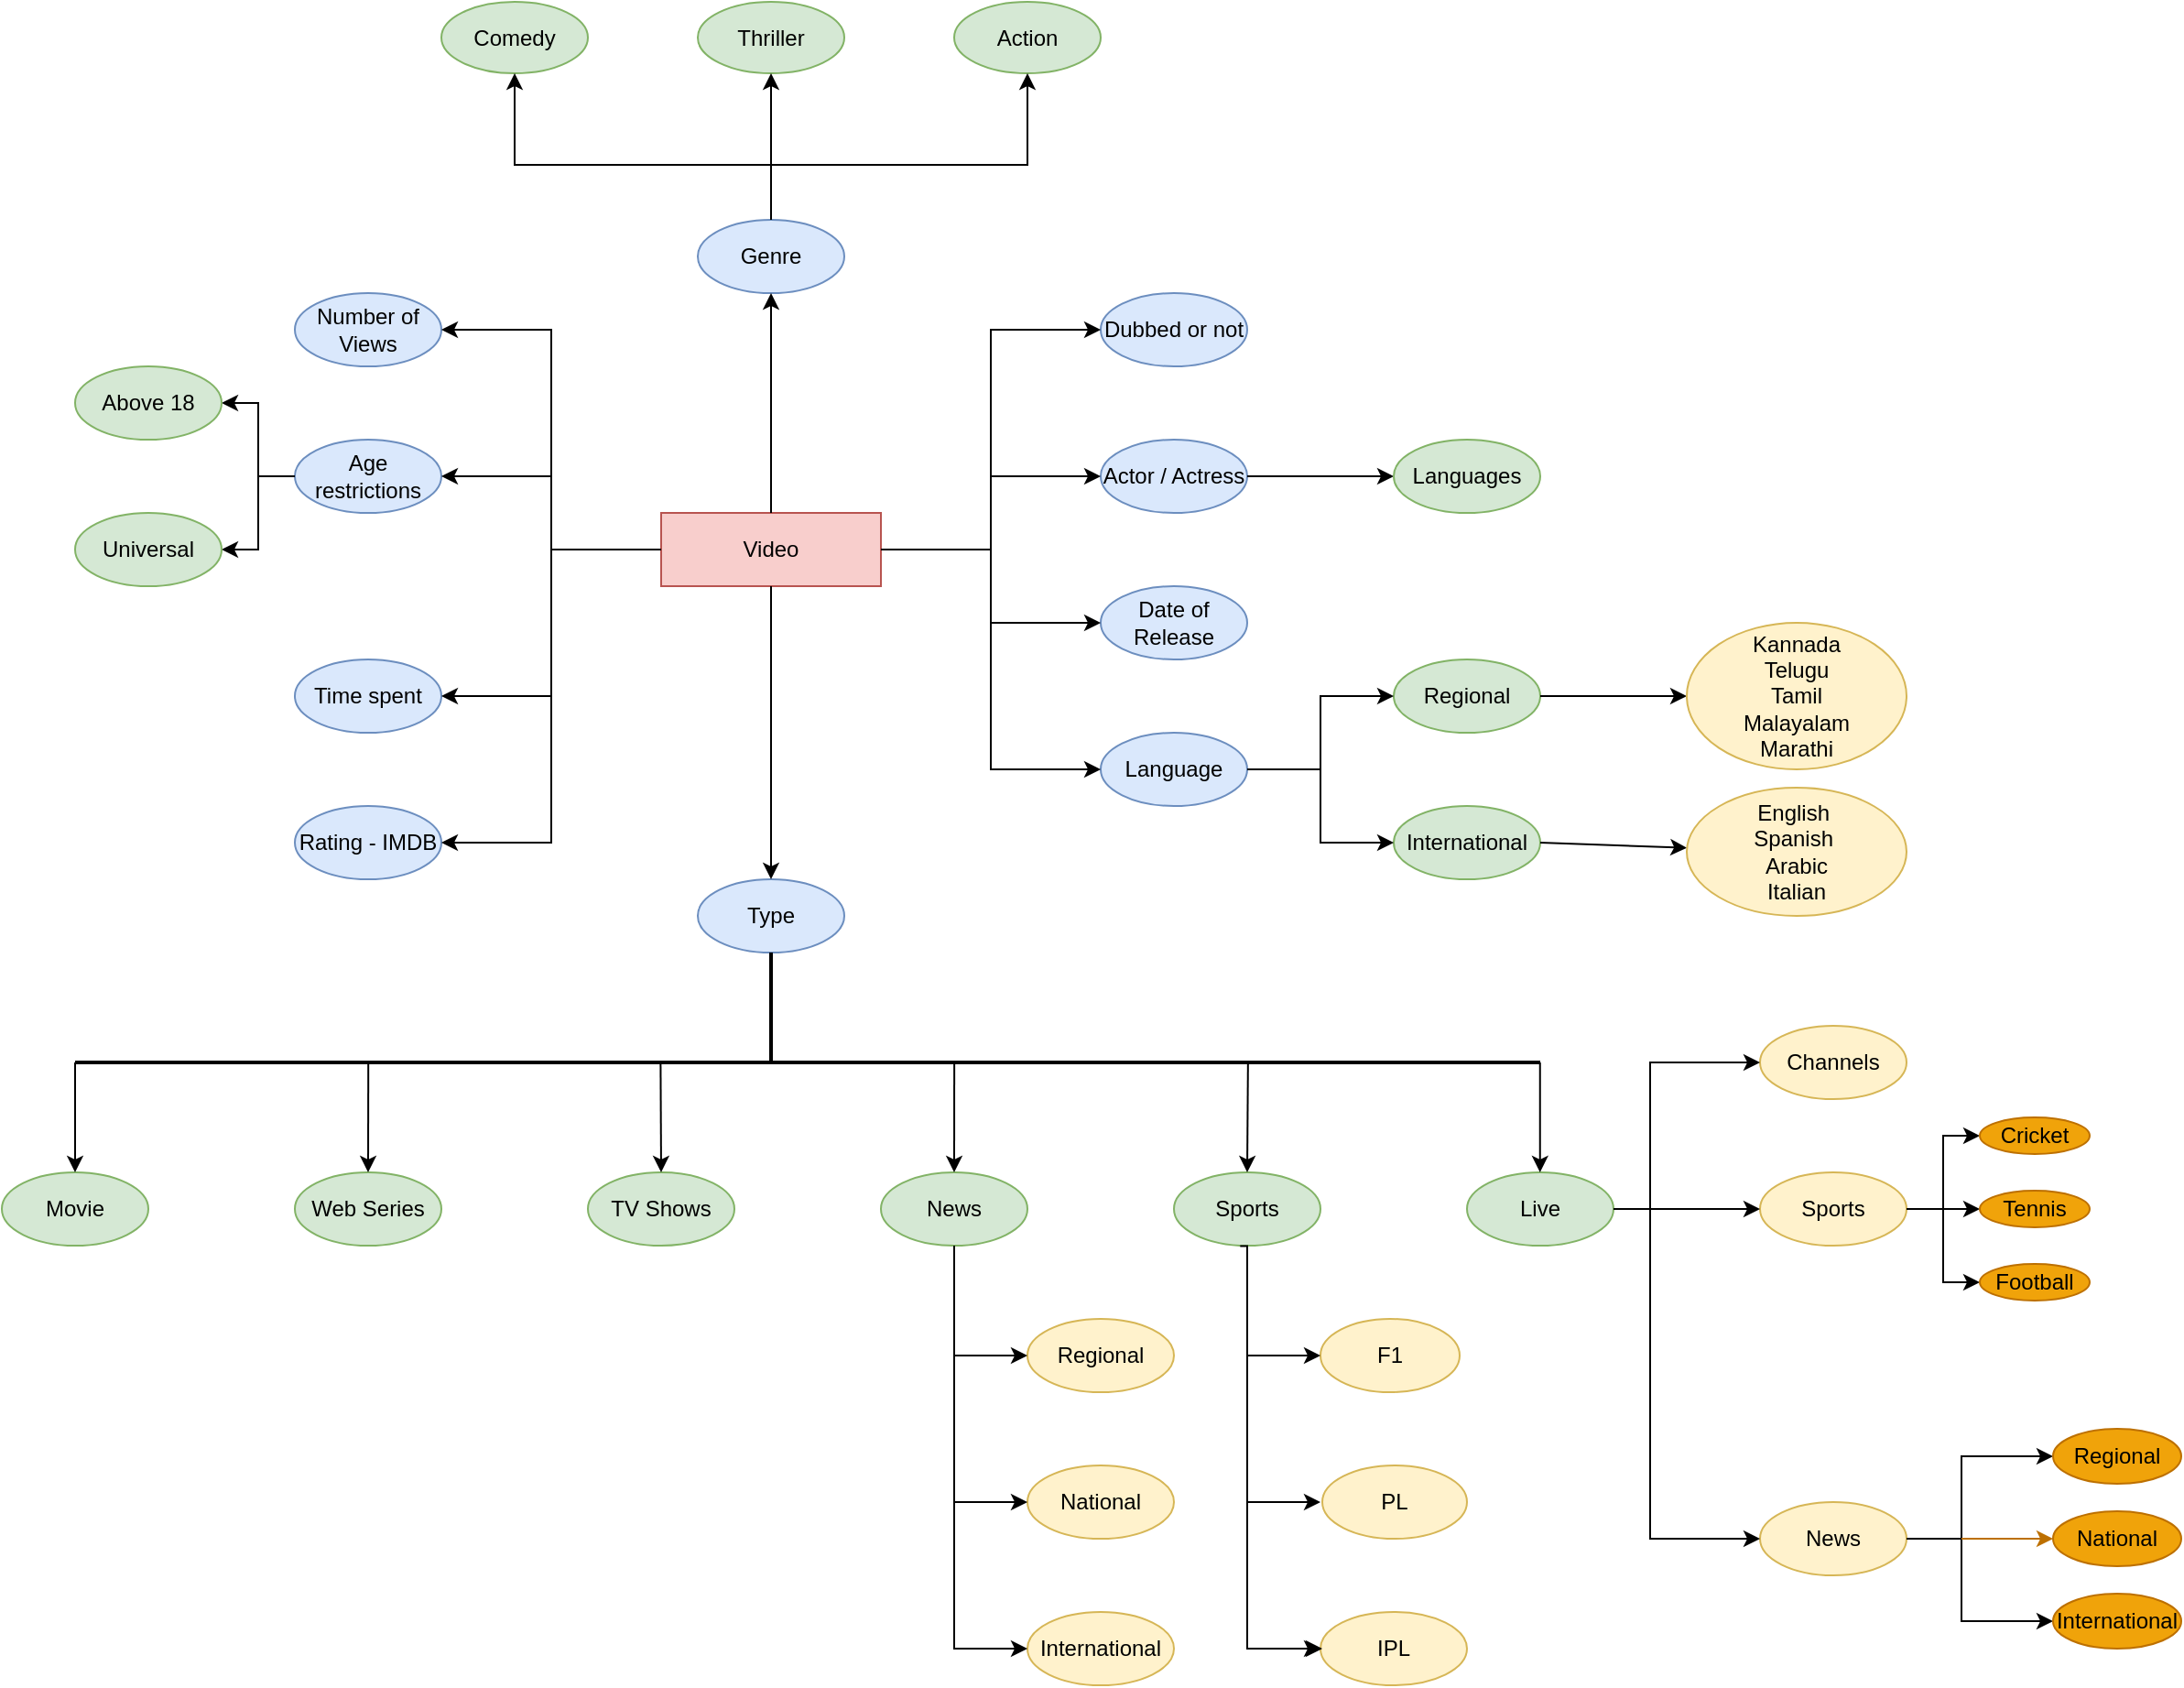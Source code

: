 <mxfile version="17.4.6" type="github">
  <diagram id="SE_jBbkcbK7Lmsm-A9FI" name="Page-1">
    <mxGraphModel dx="1157" dy="589" grid="1" gridSize="10" guides="1" tooltips="1" connect="1" arrows="1" fold="1" page="1" pageScale="1" pageWidth="827" pageHeight="1169" math="0" shadow="0">
      <root>
        <mxCell id="0" />
        <mxCell id="1" parent="0" />
        <mxCell id="lG_a2e4qSaqC1WJL2-aL-3" value="Actor / Actress" style="ellipse;whiteSpace=wrap;html=1;fillColor=#dae8fc;strokeColor=#6c8ebf;" parent="1" vertex="1">
          <mxGeometry x="600" y="760" width="80" height="40" as="geometry" />
        </mxCell>
        <mxCell id="lG_a2e4qSaqC1WJL2-aL-4" value="Video" style="rounded=0;whiteSpace=wrap;html=1;fillColor=#f8cecc;strokeColor=#b85450;" parent="1" vertex="1">
          <mxGeometry x="360" y="800" width="120" height="40" as="geometry" />
        </mxCell>
        <mxCell id="lG_a2e4qSaqC1WJL2-aL-5" value="Genre" style="ellipse;whiteSpace=wrap;html=1;fillColor=#dae8fc;strokeColor=#6c8ebf;" parent="1" vertex="1">
          <mxGeometry x="380" y="640" width="80" height="40" as="geometry" />
        </mxCell>
        <mxCell id="lG_a2e4qSaqC1WJL2-aL-6" value="Language" style="ellipse;whiteSpace=wrap;html=1;fillColor=#dae8fc;strokeColor=#6c8ebf;" parent="1" vertex="1">
          <mxGeometry x="600" y="920" width="80" height="40" as="geometry" />
        </mxCell>
        <mxCell id="lG_a2e4qSaqC1WJL2-aL-7" value="Type" style="ellipse;whiteSpace=wrap;html=1;fillColor=#dae8fc;strokeColor=#6c8ebf;" parent="1" vertex="1">
          <mxGeometry x="380" y="1000" width="80" height="40" as="geometry" />
        </mxCell>
        <mxCell id="lG_a2e4qSaqC1WJL2-aL-8" value="Rating - IMDB" style="ellipse;whiteSpace=wrap;html=1;fillColor=#dae8fc;strokeColor=#6c8ebf;" parent="1" vertex="1">
          <mxGeometry x="160" y="960" width="80" height="40" as="geometry" />
        </mxCell>
        <mxCell id="lG_a2e4qSaqC1WJL2-aL-9" value="Age restrictions" style="ellipse;whiteSpace=wrap;html=1;fillColor=#dae8fc;strokeColor=#6c8ebf;" parent="1" vertex="1">
          <mxGeometry x="160" y="760" width="80" height="40" as="geometry" />
        </mxCell>
        <mxCell id="lG_a2e4qSaqC1WJL2-aL-10" value="Number of Views" style="ellipse;whiteSpace=wrap;html=1;fillColor=#dae8fc;strokeColor=#6c8ebf;" parent="1" vertex="1">
          <mxGeometry x="160" y="680" width="80" height="40" as="geometry" />
        </mxCell>
        <mxCell id="lG_a2e4qSaqC1WJL2-aL-11" value="Date of Release" style="ellipse;whiteSpace=wrap;html=1;fillColor=#dae8fc;strokeColor=#6c8ebf;" parent="1" vertex="1">
          <mxGeometry x="600" y="840" width="80" height="40" as="geometry" />
        </mxCell>
        <mxCell id="lG_a2e4qSaqC1WJL2-aL-23" value="Dubbed or not" style="ellipse;whiteSpace=wrap;html=1;fillColor=#dae8fc;strokeColor=#6c8ebf;" parent="1" vertex="1">
          <mxGeometry x="600" y="680" width="80" height="40" as="geometry" />
        </mxCell>
        <mxCell id="lG_a2e4qSaqC1WJL2-aL-24" value="Movie" style="ellipse;whiteSpace=wrap;html=1;fillColor=#d5e8d4;strokeColor=#82b366;" parent="1" vertex="1">
          <mxGeometry y="1160" width="80" height="40" as="geometry" />
        </mxCell>
        <mxCell id="lG_a2e4qSaqC1WJL2-aL-25" value="Web Series" style="ellipse;whiteSpace=wrap;html=1;fillColor=#d5e8d4;strokeColor=#82b366;" parent="1" vertex="1">
          <mxGeometry x="160" y="1160" width="80" height="40" as="geometry" />
        </mxCell>
        <mxCell id="lG_a2e4qSaqC1WJL2-aL-26" value="TV Shows" style="ellipse;whiteSpace=wrap;html=1;fillColor=#d5e8d4;strokeColor=#82b366;" parent="1" vertex="1">
          <mxGeometry x="320" y="1160" width="80" height="40" as="geometry" />
        </mxCell>
        <mxCell id="lG_a2e4qSaqC1WJL2-aL-27" value="News" style="ellipse;whiteSpace=wrap;html=1;fillColor=#d5e8d4;strokeColor=#82b366;" parent="1" vertex="1">
          <mxGeometry x="480" y="1160" width="80" height="40" as="geometry" />
        </mxCell>
        <mxCell id="lG_a2e4qSaqC1WJL2-aL-28" value="Sports" style="ellipse;whiteSpace=wrap;html=1;fillColor=#d5e8d4;strokeColor=#82b366;" parent="1" vertex="1">
          <mxGeometry x="640" y="1160" width="80" height="40" as="geometry" />
        </mxCell>
        <mxCell id="lG_a2e4qSaqC1WJL2-aL-29" value="Live" style="ellipse;whiteSpace=wrap;html=1;fillColor=#d5e8d4;strokeColor=#82b366;" parent="1" vertex="1">
          <mxGeometry x="800" y="1160" width="80" height="40" as="geometry" />
        </mxCell>
        <mxCell id="lG_a2e4qSaqC1WJL2-aL-30" value="News" style="ellipse;whiteSpace=wrap;html=1;fillColor=#fff2cc;strokeColor=#d6b656;" parent="1" vertex="1">
          <mxGeometry x="960" y="1340" width="80" height="40" as="geometry" />
        </mxCell>
        <mxCell id="lG_a2e4qSaqC1WJL2-aL-31" value="Sports" style="ellipse;whiteSpace=wrap;html=1;fillColor=#fff2cc;strokeColor=#d6b656;" parent="1" vertex="1">
          <mxGeometry x="960" y="1160" width="80" height="40" as="geometry" />
        </mxCell>
        <mxCell id="lG_a2e4qSaqC1WJL2-aL-32" value="IPL" style="ellipse;whiteSpace=wrap;html=1;fillColor=#fff2cc;strokeColor=#d6b656;" parent="1" vertex="1">
          <mxGeometry x="720" y="1400" width="80" height="40" as="geometry" />
        </mxCell>
        <mxCell id="lG_a2e4qSaqC1WJL2-aL-33" value="PL" style="ellipse;whiteSpace=wrap;html=1;fillColor=#fff2cc;strokeColor=#d6b656;" parent="1" vertex="1">
          <mxGeometry x="721" y="1320" width="79" height="40" as="geometry" />
        </mxCell>
        <mxCell id="lG_a2e4qSaqC1WJL2-aL-34" value="F1" style="ellipse;whiteSpace=wrap;html=1;fillColor=#fff2cc;strokeColor=#d6b656;" parent="1" vertex="1">
          <mxGeometry x="720" y="1240" width="76" height="40" as="geometry" />
        </mxCell>
        <mxCell id="lG_a2e4qSaqC1WJL2-aL-48" value="Channels" style="ellipse;whiteSpace=wrap;html=1;fillColor=#fff2cc;strokeColor=#d6b656;" parent="1" vertex="1">
          <mxGeometry x="960" y="1080" width="80" height="40" as="geometry" />
        </mxCell>
        <mxCell id="lG_a2e4qSaqC1WJL2-aL-50" value="Action" style="ellipse;whiteSpace=wrap;html=1;fillColor=#d5e8d4;strokeColor=#82b366;" parent="1" vertex="1">
          <mxGeometry x="520" y="521" width="80" height="39" as="geometry" />
        </mxCell>
        <mxCell id="lG_a2e4qSaqC1WJL2-aL-51" value="Thriller" style="ellipse;whiteSpace=wrap;html=1;fillColor=#d5e8d4;strokeColor=#82b366;" parent="1" vertex="1">
          <mxGeometry x="380" y="521" width="80" height="39" as="geometry" />
        </mxCell>
        <mxCell id="lG_a2e4qSaqC1WJL2-aL-52" value="Comedy" style="ellipse;whiteSpace=wrap;html=1;fillColor=#d5e8d4;strokeColor=#82b366;" parent="1" vertex="1">
          <mxGeometry x="240" y="521" width="80" height="39" as="geometry" />
        </mxCell>
        <mxCell id="4jwLLibL-3xXSaTdZREd-23" value="" style="endArrow=classic;html=1;rounded=0;entryX=0.5;entryY=0;entryDx=0;entryDy=0;exitX=0.502;exitY=0.791;exitDx=0;exitDy=0;exitPerimeter=0;" edge="1" parent="1" target="lG_a2e4qSaqC1WJL2-aL-25">
          <mxGeometry width="50" height="50" relative="1" as="geometry">
            <mxPoint x="200.11" y="1100.24" as="sourcePoint" />
            <mxPoint x="240" y="1050" as="targetPoint" />
          </mxGeometry>
        </mxCell>
        <mxCell id="4jwLLibL-3xXSaTdZREd-24" value="" style="endArrow=classic;html=1;rounded=0;exitX=0;exitY=0.5;exitDx=0;exitDy=0;exitPerimeter=0;entryX=0.5;entryY=0;entryDx=0;entryDy=0;" edge="1" parent="1" source="4jwLLibL-3xXSaTdZREd-54" target="lG_a2e4qSaqC1WJL2-aL-24">
          <mxGeometry width="50" height="50" relative="1" as="geometry">
            <mxPoint x="39.74" y="1101.2" as="sourcePoint" />
            <mxPoint x="180" y="1090" as="targetPoint" />
          </mxGeometry>
        </mxCell>
        <mxCell id="4jwLLibL-3xXSaTdZREd-25" value="" style="endArrow=classic;html=1;rounded=0;entryX=0.5;entryY=0;entryDx=0;entryDy=0;exitX=0.496;exitY=0.589;exitDx=0;exitDy=0;exitPerimeter=0;" edge="1" parent="1" target="lG_a2e4qSaqC1WJL2-aL-26">
          <mxGeometry width="50" height="50" relative="1" as="geometry">
            <mxPoint x="359.69" y="1099.52" as="sourcePoint" />
            <mxPoint x="410" y="1100" as="targetPoint" />
          </mxGeometry>
        </mxCell>
        <mxCell id="4jwLLibL-3xXSaTdZREd-27" value="" style="endArrow=classic;html=1;rounded=0;entryX=0.5;entryY=0;entryDx=0;entryDy=0;exitX=0.507;exitY=0.386;exitDx=0;exitDy=0;exitPerimeter=0;" edge="1" parent="1" target="lG_a2e4qSaqC1WJL2-aL-27">
          <mxGeometry width="50" height="50" relative="1" as="geometry">
            <mxPoint x="520.06" y="1100.84" as="sourcePoint" />
            <mxPoint x="510" y="1090" as="targetPoint" />
          </mxGeometry>
        </mxCell>
        <mxCell id="4jwLLibL-3xXSaTdZREd-29" value="" style="endArrow=classic;html=1;rounded=0;exitX=0.5;exitY=0.183;exitDx=0;exitDy=0;exitPerimeter=0;" edge="1" parent="1">
          <mxGeometry width="50" height="50" relative="1" as="geometry">
            <mxPoint x="680.43" y="1100" as="sourcePoint" />
            <mxPoint x="680" y="1160" as="targetPoint" />
          </mxGeometry>
        </mxCell>
        <mxCell id="4jwLLibL-3xXSaTdZREd-35" value="" style="endArrow=classic;html=1;rounded=0;entryX=1;entryY=0;entryDx=0;entryDy=0;entryPerimeter=0;exitX=0.5;exitY=0;exitDx=0;exitDy=0;exitPerimeter=0;" edge="1" parent="1">
          <mxGeometry width="50" height="50" relative="1" as="geometry">
            <mxPoint x="839.88" y="1100" as="sourcePoint" />
            <mxPoint x="839.88" y="1160" as="targetPoint" />
          </mxGeometry>
        </mxCell>
        <mxCell id="4jwLLibL-3xXSaTdZREd-46" style="edgeStyle=orthogonalEdgeStyle;rounded=0;orthogonalLoop=1;jettySize=auto;html=1;exitX=1;exitY=1;exitDx=0;exitDy=0;exitPerimeter=0;entryX=1.024;entryY=1.001;entryDx=0;entryDy=0;entryPerimeter=0;" edge="1" parent="1">
          <mxGeometry relative="1" as="geometry">
            <mxPoint x="720" y="1420" as="sourcePoint" />
            <mxPoint x="720.96" y="1420.16" as="targetPoint" />
          </mxGeometry>
        </mxCell>
        <mxCell id="4jwLLibL-3xXSaTdZREd-50" value="" style="edgeStyle=segmentEdgeStyle;endArrow=classic;html=1;rounded=0;entryX=0;entryY=0.5;entryDx=0;entryDy=0;exitX=0.452;exitY=1.007;exitDx=0;exitDy=0;exitPerimeter=0;" edge="1" parent="1" source="lG_a2e4qSaqC1WJL2-aL-28" target="lG_a2e4qSaqC1WJL2-aL-34">
          <mxGeometry width="50" height="50" relative="1" as="geometry">
            <mxPoint x="640" y="1310" as="sourcePoint" />
            <mxPoint x="690" y="1260" as="targetPoint" />
            <Array as="points">
              <mxPoint x="680" y="1260" />
            </Array>
          </mxGeometry>
        </mxCell>
        <mxCell id="4jwLLibL-3xXSaTdZREd-51" value="" style="edgeStyle=segmentEdgeStyle;endArrow=classic;html=1;rounded=0;" edge="1" parent="1">
          <mxGeometry width="50" height="50" relative="1" as="geometry">
            <mxPoint x="680" y="1260" as="sourcePoint" />
            <mxPoint x="720" y="1340" as="targetPoint" />
            <Array as="points">
              <mxPoint x="680" y="1340" />
            </Array>
          </mxGeometry>
        </mxCell>
        <mxCell id="4jwLLibL-3xXSaTdZREd-52" value="" style="edgeStyle=segmentEdgeStyle;endArrow=classic;html=1;rounded=0;" edge="1" parent="1">
          <mxGeometry width="50" height="50" relative="1" as="geometry">
            <mxPoint x="680" y="1340" as="sourcePoint" />
            <mxPoint x="720" y="1420" as="targetPoint" />
            <Array as="points">
              <mxPoint x="680" y="1420" />
            </Array>
          </mxGeometry>
        </mxCell>
        <mxCell id="4jwLLibL-3xXSaTdZREd-53" value="" style="edgeStyle=elbowEdgeStyle;elbow=horizontal;endArrow=classic;html=1;rounded=0;entryX=0;entryY=0.5;entryDx=0;entryDy=0;exitX=1;exitY=0.5;exitDx=0;exitDy=0;" edge="1" parent="1" source="lG_a2e4qSaqC1WJL2-aL-29" target="lG_a2e4qSaqC1WJL2-aL-48">
          <mxGeometry width="50" height="50" relative="1" as="geometry">
            <mxPoint x="866" y="1190" as="sourcePoint" />
            <mxPoint x="916" y="1140" as="targetPoint" />
            <Array as="points">
              <mxPoint x="900" y="1150" />
            </Array>
          </mxGeometry>
        </mxCell>
        <mxCell id="4jwLLibL-3xXSaTdZREd-54" value="" style="line;strokeWidth=2;html=1;" vertex="1" parent="1">
          <mxGeometry x="40" y="1095" width="800" height="10" as="geometry" />
        </mxCell>
        <mxCell id="4jwLLibL-3xXSaTdZREd-55" value="" style="endArrow=classic;html=1;rounded=0;entryX=0;entryY=0.5;entryDx=0;entryDy=0;" edge="1" parent="1" target="lG_a2e4qSaqC1WJL2-aL-31">
          <mxGeometry width="50" height="50" relative="1" as="geometry">
            <mxPoint x="900" y="1180" as="sourcePoint" />
            <mxPoint x="950" y="1170" as="targetPoint" />
          </mxGeometry>
        </mxCell>
        <mxCell id="4jwLLibL-3xXSaTdZREd-56" value="" style="edgeStyle=elbowEdgeStyle;elbow=horizontal;endArrow=classic;html=1;rounded=0;entryX=0;entryY=0.5;entryDx=0;entryDy=0;exitX=1;exitY=0.5;exitDx=0;exitDy=0;" edge="1" parent="1" source="lG_a2e4qSaqC1WJL2-aL-29" target="lG_a2e4qSaqC1WJL2-aL-30">
          <mxGeometry width="50" height="50" relative="1" as="geometry">
            <mxPoint x="860" y="1250" as="sourcePoint" />
            <mxPoint x="910" y="1200" as="targetPoint" />
            <Array as="points">
              <mxPoint x="900" y="1220" />
            </Array>
          </mxGeometry>
        </mxCell>
        <mxCell id="4jwLLibL-3xXSaTdZREd-57" value="" style="line;strokeWidth=2;direction=south;html=1;" vertex="1" parent="1">
          <mxGeometry x="415" y="1040" width="10" height="60" as="geometry" />
        </mxCell>
        <mxCell id="4jwLLibL-3xXSaTdZREd-58" value="Regional" style="ellipse;whiteSpace=wrap;html=1;fillColor=#fff2cc;strokeColor=#d6b656;" vertex="1" parent="1">
          <mxGeometry x="560" y="1240" width="80" height="40" as="geometry" />
        </mxCell>
        <mxCell id="4jwLLibL-3xXSaTdZREd-59" value="National" style="ellipse;whiteSpace=wrap;html=1;fillColor=#fff2cc;strokeColor=#d6b656;" vertex="1" parent="1">
          <mxGeometry x="560" y="1320" width="80" height="40" as="geometry" />
        </mxCell>
        <mxCell id="4jwLLibL-3xXSaTdZREd-60" value="International" style="ellipse;whiteSpace=wrap;html=1;fillColor=#fff2cc;strokeColor=#d6b656;" vertex="1" parent="1">
          <mxGeometry x="560" y="1400" width="80" height="40" as="geometry" />
        </mxCell>
        <mxCell id="4jwLLibL-3xXSaTdZREd-61" value="" style="edgeStyle=segmentEdgeStyle;endArrow=classic;html=1;rounded=0;entryX=0;entryY=0.5;entryDx=0;entryDy=0;" edge="1" parent="1" target="4jwLLibL-3xXSaTdZREd-58">
          <mxGeometry width="50" height="50" relative="1" as="geometry">
            <mxPoint x="520" y="1200" as="sourcePoint" />
            <mxPoint x="540" y="1280" as="targetPoint" />
            <Array as="points">
              <mxPoint x="520" y="1260" />
            </Array>
          </mxGeometry>
        </mxCell>
        <mxCell id="4jwLLibL-3xXSaTdZREd-62" value="" style="edgeStyle=segmentEdgeStyle;endArrow=classic;html=1;rounded=0;" edge="1" parent="1">
          <mxGeometry width="50" height="50" relative="1" as="geometry">
            <mxPoint x="520" y="1260" as="sourcePoint" />
            <mxPoint x="560" y="1340" as="targetPoint" />
            <Array as="points">
              <mxPoint x="520" y="1340" />
              <mxPoint x="520" y="1340" />
            </Array>
          </mxGeometry>
        </mxCell>
        <mxCell id="4jwLLibL-3xXSaTdZREd-63" value="" style="edgeStyle=segmentEdgeStyle;endArrow=classic;html=1;rounded=0;" edge="1" parent="1">
          <mxGeometry width="50" height="50" relative="1" as="geometry">
            <mxPoint x="520" y="1340" as="sourcePoint" />
            <mxPoint x="560" y="1420" as="targetPoint" />
            <Array as="points">
              <mxPoint x="520" y="1420" />
            </Array>
          </mxGeometry>
        </mxCell>
        <mxCell id="4jwLLibL-3xXSaTdZREd-64" value="" style="endArrow=classic;html=1;rounded=0;exitX=0.5;exitY=1;exitDx=0;exitDy=0;" edge="1" parent="1" source="lG_a2e4qSaqC1WJL2-aL-4" target="lG_a2e4qSaqC1WJL2-aL-7">
          <mxGeometry width="50" height="50" relative="1" as="geometry">
            <mxPoint x="500" y="970" as="sourcePoint" />
            <mxPoint x="550" y="920" as="targetPoint" />
          </mxGeometry>
        </mxCell>
        <mxCell id="4jwLLibL-3xXSaTdZREd-65" value="" style="edgeStyle=elbowEdgeStyle;elbow=horizontal;endArrow=classic;html=1;rounded=0;entryX=0;entryY=0.5;entryDx=0;entryDy=0;" edge="1" parent="1" target="lG_a2e4qSaqC1WJL2-aL-23">
          <mxGeometry width="50" height="50" relative="1" as="geometry">
            <mxPoint x="480" y="820" as="sourcePoint" />
            <mxPoint x="530" y="770" as="targetPoint" />
          </mxGeometry>
        </mxCell>
        <mxCell id="4jwLLibL-3xXSaTdZREd-66" value="" style="endArrow=classic;html=1;rounded=0;" edge="1" parent="1" target="lG_a2e4qSaqC1WJL2-aL-3">
          <mxGeometry width="50" height="50" relative="1" as="geometry">
            <mxPoint x="540" y="780" as="sourcePoint" />
            <mxPoint x="450" y="690" as="targetPoint" />
          </mxGeometry>
        </mxCell>
        <mxCell id="4jwLLibL-3xXSaTdZREd-68" value="" style="edgeStyle=elbowEdgeStyle;elbow=horizontal;endArrow=classic;html=1;rounded=0;entryX=0;entryY=0.5;entryDx=0;entryDy=0;" edge="1" parent="1" target="lG_a2e4qSaqC1WJL2-aL-6">
          <mxGeometry width="50" height="50" relative="1" as="geometry">
            <mxPoint x="480" y="820" as="sourcePoint" />
            <mxPoint x="560" y="870" as="targetPoint" />
          </mxGeometry>
        </mxCell>
        <mxCell id="4jwLLibL-3xXSaTdZREd-69" value="" style="endArrow=classic;html=1;rounded=0;entryX=0;entryY=0.5;entryDx=0;entryDy=0;" edge="1" parent="1" target="lG_a2e4qSaqC1WJL2-aL-11">
          <mxGeometry width="50" height="50" relative="1" as="geometry">
            <mxPoint x="540" y="860" as="sourcePoint" />
            <mxPoint x="330" y="780" as="targetPoint" />
          </mxGeometry>
        </mxCell>
        <mxCell id="4jwLLibL-3xXSaTdZREd-72" value="" style="edgeStyle=elbowEdgeStyle;elbow=horizontal;endArrow=classic;html=1;rounded=0;entryX=1;entryY=0.5;entryDx=0;entryDy=0;exitX=0;exitY=0.5;exitDx=0;exitDy=0;" edge="1" parent="1" source="lG_a2e4qSaqC1WJL2-aL-4" target="lG_a2e4qSaqC1WJL2-aL-10">
          <mxGeometry width="50" height="50" relative="1" as="geometry">
            <mxPoint x="340" y="850" as="sourcePoint" />
            <mxPoint x="390" y="800" as="targetPoint" />
            <Array as="points">
              <mxPoint x="300" y="820" />
            </Array>
          </mxGeometry>
        </mxCell>
        <mxCell id="4jwLLibL-3xXSaTdZREd-73" value="" style="edgeStyle=elbowEdgeStyle;elbow=horizontal;endArrow=classic;html=1;rounded=0;entryX=1;entryY=0.5;entryDx=0;entryDy=0;" edge="1" parent="1" target="lG_a2e4qSaqC1WJL2-aL-8">
          <mxGeometry width="50" height="50" relative="1" as="geometry">
            <mxPoint x="360" y="820" as="sourcePoint" />
            <mxPoint x="340" y="870" as="targetPoint" />
          </mxGeometry>
        </mxCell>
        <mxCell id="4jwLLibL-3xXSaTdZREd-74" value="" style="endArrow=classic;html=1;rounded=0;entryX=1;entryY=0.5;entryDx=0;entryDy=0;" edge="1" parent="1" target="lG_a2e4qSaqC1WJL2-aL-9">
          <mxGeometry width="50" height="50" relative="1" as="geometry">
            <mxPoint x="300" y="780" as="sourcePoint" />
            <mxPoint x="390" y="800" as="targetPoint" />
          </mxGeometry>
        </mxCell>
        <mxCell id="4jwLLibL-3xXSaTdZREd-75" value="Regional" style="ellipse;whiteSpace=wrap;html=1;fillColor=#d5e8d4;strokeColor=#82b366;" vertex="1" parent="1">
          <mxGeometry x="760" y="880" width="80" height="40" as="geometry" />
        </mxCell>
        <mxCell id="4jwLLibL-3xXSaTdZREd-76" value="International" style="ellipse;whiteSpace=wrap;html=1;fillColor=#d5e8d4;strokeColor=#82b366;" vertex="1" parent="1">
          <mxGeometry x="760" y="960" width="80" height="40" as="geometry" />
        </mxCell>
        <mxCell id="4jwLLibL-3xXSaTdZREd-77" value="" style="edgeStyle=elbowEdgeStyle;elbow=horizontal;endArrow=classic;html=1;rounded=0;entryX=0;entryY=0.5;entryDx=0;entryDy=0;" edge="1" parent="1" target="4jwLLibL-3xXSaTdZREd-75">
          <mxGeometry width="50" height="50" relative="1" as="geometry">
            <mxPoint x="680" y="940" as="sourcePoint" />
            <mxPoint x="730" y="890" as="targetPoint" />
          </mxGeometry>
        </mxCell>
        <mxCell id="4jwLLibL-3xXSaTdZREd-78" value="" style="edgeStyle=elbowEdgeStyle;elbow=horizontal;endArrow=classic;html=1;rounded=0;exitX=1;exitY=0.5;exitDx=0;exitDy=0;" edge="1" parent="1" source="lG_a2e4qSaqC1WJL2-aL-6">
          <mxGeometry width="50" height="50" relative="1" as="geometry">
            <mxPoint x="710" y="1030" as="sourcePoint" />
            <mxPoint x="760" y="980" as="targetPoint" />
          </mxGeometry>
        </mxCell>
        <mxCell id="4jwLLibL-3xXSaTdZREd-79" value="" style="endArrow=classic;html=1;rounded=0;exitX=1;exitY=0.5;exitDx=0;exitDy=0;" edge="1" parent="1" source="lG_a2e4qSaqC1WJL2-aL-3">
          <mxGeometry width="50" height="50" relative="1" as="geometry">
            <mxPoint x="680" y="700" as="sourcePoint" />
            <mxPoint x="760" y="780" as="targetPoint" />
          </mxGeometry>
        </mxCell>
        <mxCell id="4jwLLibL-3xXSaTdZREd-80" value="Languages" style="ellipse;whiteSpace=wrap;html=1;fillColor=#d5e8d4;strokeColor=#82b366;" vertex="1" parent="1">
          <mxGeometry x="760" y="760" width="80" height="40" as="geometry" />
        </mxCell>
        <mxCell id="4jwLLibL-3xXSaTdZREd-81" value="" style="endArrow=classic;html=1;rounded=0;exitX=0.5;exitY=0;exitDx=0;exitDy=0;entryX=0.5;entryY=1;entryDx=0;entryDy=0;" edge="1" parent="1" source="lG_a2e4qSaqC1WJL2-aL-4" target="lG_a2e4qSaqC1WJL2-aL-5">
          <mxGeometry width="50" height="50" relative="1" as="geometry">
            <mxPoint x="520" y="740" as="sourcePoint" />
            <mxPoint x="570" y="690" as="targetPoint" />
          </mxGeometry>
        </mxCell>
        <mxCell id="4jwLLibL-3xXSaTdZREd-83" value="" style="edgeStyle=elbowEdgeStyle;elbow=vertical;endArrow=classic;html=1;rounded=0;entryX=0.5;entryY=1;entryDx=0;entryDy=0;exitX=0.5;exitY=0;exitDx=0;exitDy=0;" edge="1" parent="1" source="lG_a2e4qSaqC1WJL2-aL-5" target="lG_a2e4qSaqC1WJL2-aL-50">
          <mxGeometry width="50" height="50" relative="1" as="geometry">
            <mxPoint x="430" y="650" as="sourcePoint" />
            <mxPoint x="480" y="600" as="targetPoint" />
            <Array as="points">
              <mxPoint x="490" y="610" />
            </Array>
          </mxGeometry>
        </mxCell>
        <mxCell id="4jwLLibL-3xXSaTdZREd-84" value="" style="edgeStyle=elbowEdgeStyle;elbow=vertical;endArrow=classic;html=1;rounded=0;entryX=0.5;entryY=1;entryDx=0;entryDy=0;" edge="1" parent="1" target="lG_a2e4qSaqC1WJL2-aL-52">
          <mxGeometry width="50" height="50" relative="1" as="geometry">
            <mxPoint x="420" y="640" as="sourcePoint" />
            <mxPoint x="360" y="600" as="targetPoint" />
            <Array as="points">
              <mxPoint x="350" y="610" />
            </Array>
          </mxGeometry>
        </mxCell>
        <mxCell id="4jwLLibL-3xXSaTdZREd-85" value="" style="endArrow=classic;html=1;rounded=0;entryX=0.5;entryY=1;entryDx=0;entryDy=0;" edge="1" parent="1" target="lG_a2e4qSaqC1WJL2-aL-51">
          <mxGeometry width="50" height="50" relative="1" as="geometry">
            <mxPoint x="420" y="610" as="sourcePoint" />
            <mxPoint x="430" y="640" as="targetPoint" />
          </mxGeometry>
        </mxCell>
        <mxCell id="4jwLLibL-3xXSaTdZREd-87" value="" style="edgeStyle=elbowEdgeStyle;elbow=horizontal;endArrow=classic;html=1;rounded=0;" edge="1" parent="1">
          <mxGeometry width="50" height="50" relative="1" as="geometry">
            <mxPoint x="160" y="780" as="sourcePoint" />
            <mxPoint x="120" y="740" as="targetPoint" />
          </mxGeometry>
        </mxCell>
        <mxCell id="4jwLLibL-3xXSaTdZREd-88" value="Above 18" style="ellipse;whiteSpace=wrap;html=1;fillColor=#d5e8d4;strokeColor=#82b366;" vertex="1" parent="1">
          <mxGeometry x="40" y="720" width="80" height="40" as="geometry" />
        </mxCell>
        <mxCell id="4jwLLibL-3xXSaTdZREd-90" value="" style="edgeStyle=elbowEdgeStyle;elbow=horizontal;endArrow=classic;html=1;rounded=0;exitX=0;exitY=0.5;exitDx=0;exitDy=0;entryX=1;entryY=0.5;entryDx=0;entryDy=0;" edge="1" parent="1" source="lG_a2e4qSaqC1WJL2-aL-9" target="4jwLLibL-3xXSaTdZREd-91">
          <mxGeometry width="50" height="50" relative="1" as="geometry">
            <mxPoint x="160" y="830" as="sourcePoint" />
            <mxPoint x="120" y="860" as="targetPoint" />
          </mxGeometry>
        </mxCell>
        <mxCell id="4jwLLibL-3xXSaTdZREd-91" value="Universal" style="ellipse;whiteSpace=wrap;html=1;fillColor=#d5e8d4;strokeColor=#82b366;" vertex="1" parent="1">
          <mxGeometry x="40" y="800" width="80" height="40" as="geometry" />
        </mxCell>
        <mxCell id="4jwLLibL-3xXSaTdZREd-92" value="Time spent" style="ellipse;whiteSpace=wrap;html=1;fillColor=#dae8fc;strokeColor=#6c8ebf;" vertex="1" parent="1">
          <mxGeometry x="160" y="880" width="80" height="40" as="geometry" />
        </mxCell>
        <mxCell id="4jwLLibL-3xXSaTdZREd-93" value="" style="endArrow=classic;html=1;rounded=0;entryX=1;entryY=0.5;entryDx=0;entryDy=0;" edge="1" parent="1" target="4jwLLibL-3xXSaTdZREd-92">
          <mxGeometry width="50" height="50" relative="1" as="geometry">
            <mxPoint x="300" y="900" as="sourcePoint" />
            <mxPoint x="330" y="830" as="targetPoint" />
          </mxGeometry>
        </mxCell>
        <mxCell id="4jwLLibL-3xXSaTdZREd-94" value="" style="endArrow=classic;html=1;rounded=0;" edge="1" parent="1" target="4jwLLibL-3xXSaTdZREd-95">
          <mxGeometry width="50" height="50" relative="1" as="geometry">
            <mxPoint x="840" y="900" as="sourcePoint" />
            <mxPoint x="920" y="900" as="targetPoint" />
          </mxGeometry>
        </mxCell>
        <mxCell id="4jwLLibL-3xXSaTdZREd-95" value="Kannada&lt;br&gt;Telugu&lt;br&gt;Tamil&lt;br&gt;Malayalam&lt;br&gt;Marathi" style="ellipse;whiteSpace=wrap;html=1;fillColor=#fff2cc;strokeColor=#d6b656;" vertex="1" parent="1">
          <mxGeometry x="920" y="860" width="120" height="80" as="geometry" />
        </mxCell>
        <mxCell id="4jwLLibL-3xXSaTdZREd-96" value="" style="endArrow=classic;html=1;rounded=0;exitX=1;exitY=0.5;exitDx=0;exitDy=0;" edge="1" parent="1" source="4jwLLibL-3xXSaTdZREd-76" target="4jwLLibL-3xXSaTdZREd-97">
          <mxGeometry width="50" height="50" relative="1" as="geometry">
            <mxPoint x="780" y="930" as="sourcePoint" />
            <mxPoint x="920" y="980" as="targetPoint" />
          </mxGeometry>
        </mxCell>
        <mxCell id="4jwLLibL-3xXSaTdZREd-97" value="English&amp;nbsp;&lt;br&gt;Spanish&amp;nbsp;&lt;br&gt;Arabic&lt;br&gt;Italian" style="ellipse;whiteSpace=wrap;html=1;fillColor=#fff2cc;strokeColor=#d6b656;" vertex="1" parent="1">
          <mxGeometry x="920" y="950" width="120" height="70" as="geometry" />
        </mxCell>
        <mxCell id="4jwLLibL-3xXSaTdZREd-98" value="" style="edgeStyle=elbowEdgeStyle;elbow=horizontal;endArrow=classic;html=1;rounded=0;entryX=0;entryY=0.5;entryDx=0;entryDy=0;exitX=1;exitY=0.5;exitDx=0;exitDy=0;" edge="1" parent="1" source="lG_a2e4qSaqC1WJL2-aL-30" target="4jwLLibL-3xXSaTdZREd-100">
          <mxGeometry width="50" height="50" relative="1" as="geometry">
            <mxPoint x="1040" y="1260" as="sourcePoint" />
            <mxPoint x="1110" y="1220" as="targetPoint" />
            <Array as="points">
              <mxPoint x="1070" y="1340" />
            </Array>
          </mxGeometry>
        </mxCell>
        <mxCell id="4jwLLibL-3xXSaTdZREd-99" value="" style="edgeStyle=elbowEdgeStyle;elbow=horizontal;endArrow=classic;html=1;rounded=0;exitX=1;exitY=0.5;exitDx=0;exitDy=0;entryX=0;entryY=0.5;entryDx=0;entryDy=0;" edge="1" parent="1" source="lG_a2e4qSaqC1WJL2-aL-30" target="4jwLLibL-3xXSaTdZREd-103">
          <mxGeometry width="50" height="50" relative="1" as="geometry">
            <mxPoint x="1040" y="1320" as="sourcePoint" />
            <mxPoint x="1120" y="1400" as="targetPoint" />
            <Array as="points">
              <mxPoint x="1070" y="1420" />
            </Array>
          </mxGeometry>
        </mxCell>
        <mxCell id="4jwLLibL-3xXSaTdZREd-100" value="Regional" style="ellipse;whiteSpace=wrap;html=1;fillColor=#f0a30a;strokeColor=#BD7000;fontColor=#000000;" vertex="1" parent="1">
          <mxGeometry x="1120" y="1300" width="70" height="30" as="geometry" />
        </mxCell>
        <mxCell id="4jwLLibL-3xXSaTdZREd-101" value="" style="endArrow=classic;html=1;rounded=0;fillColor=#f0a30a;strokeColor=#BD7000;" edge="1" parent="1">
          <mxGeometry width="50" height="50" relative="1" as="geometry">
            <mxPoint x="1070" y="1360" as="sourcePoint" />
            <mxPoint x="1120" y="1360" as="targetPoint" />
          </mxGeometry>
        </mxCell>
        <mxCell id="4jwLLibL-3xXSaTdZREd-102" value="National" style="ellipse;whiteSpace=wrap;html=1;fillColor=#f0a30a;strokeColor=#BD7000;fontColor=#000000;" vertex="1" parent="1">
          <mxGeometry x="1120" y="1345" width="70" height="30" as="geometry" />
        </mxCell>
        <mxCell id="4jwLLibL-3xXSaTdZREd-103" value="International" style="ellipse;whiteSpace=wrap;html=1;fillColor=#f0a30a;strokeColor=#BD7000;fontColor=#000000;" vertex="1" parent="1">
          <mxGeometry x="1120" y="1390" width="70" height="30" as="geometry" />
        </mxCell>
        <mxCell id="4jwLLibL-3xXSaTdZREd-105" value="" style="edgeStyle=elbowEdgeStyle;elbow=horizontal;endArrow=classic;html=1;rounded=0;" edge="1" parent="1" target="4jwLLibL-3xXSaTdZREd-106">
          <mxGeometry width="50" height="50" relative="1" as="geometry">
            <mxPoint x="1040" y="1180" as="sourcePoint" />
            <mxPoint x="1110" y="1150" as="targetPoint" />
          </mxGeometry>
        </mxCell>
        <mxCell id="4jwLLibL-3xXSaTdZREd-106" value="Cricket" style="ellipse;whiteSpace=wrap;html=1;fillColor=#f0a30a;strokeColor=#BD7000;fontColor=#000000;" vertex="1" parent="1">
          <mxGeometry x="1080" y="1130" width="60" height="20" as="geometry" />
        </mxCell>
        <mxCell id="4jwLLibL-3xXSaTdZREd-107" value="" style="edgeStyle=elbowEdgeStyle;elbow=horizontal;endArrow=classic;html=1;rounded=0;exitX=1;exitY=0.5;exitDx=0;exitDy=0;entryX=0;entryY=0.5;entryDx=0;entryDy=0;" edge="1" parent="1" source="lG_a2e4qSaqC1WJL2-aL-31" target="4jwLLibL-3xXSaTdZREd-108">
          <mxGeometry width="50" height="50" relative="1" as="geometry">
            <mxPoint x="1010" y="1280" as="sourcePoint" />
            <mxPoint x="1080" y="1210" as="targetPoint" />
            <Array as="points">
              <mxPoint x="1060" y="1210" />
            </Array>
          </mxGeometry>
        </mxCell>
        <mxCell id="4jwLLibL-3xXSaTdZREd-108" value="Football" style="ellipse;whiteSpace=wrap;html=1;fillColor=#f0a30a;strokeColor=#BD7000;fontColor=#000000;" vertex="1" parent="1">
          <mxGeometry x="1080" y="1210" width="60" height="20" as="geometry" />
        </mxCell>
        <mxCell id="4jwLLibL-3xXSaTdZREd-109" value="" style="endArrow=classic;html=1;rounded=0;" edge="1" parent="1" target="4jwLLibL-3xXSaTdZREd-110">
          <mxGeometry width="50" height="50" relative="1" as="geometry">
            <mxPoint x="1060" y="1180" as="sourcePoint" />
            <mxPoint x="1080" y="1180" as="targetPoint" />
          </mxGeometry>
        </mxCell>
        <mxCell id="4jwLLibL-3xXSaTdZREd-110" value="Tennis" style="ellipse;whiteSpace=wrap;html=1;fillColor=#f0a30a;strokeColor=#BD7000;fontColor=#000000;" vertex="1" parent="1">
          <mxGeometry x="1080" y="1170" width="60" height="20" as="geometry" />
        </mxCell>
      </root>
    </mxGraphModel>
  </diagram>
</mxfile>
